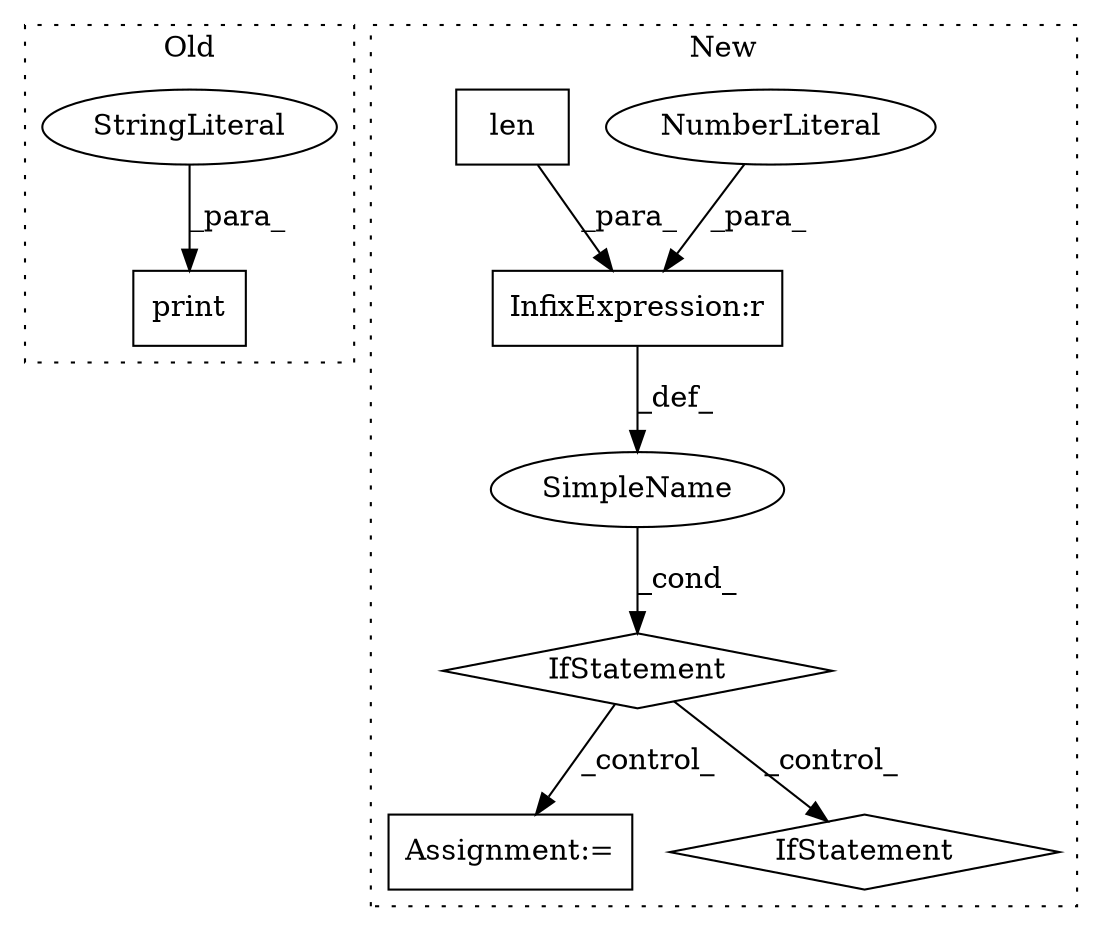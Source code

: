 digraph G {
subgraph cluster0 {
1 [label="print" a="32" s="3097,3122" l="6,1" shape="box"];
6 [label="StringLiteral" a="45" s="3103" l="19" shape="ellipse"];
label = "Old";
style="dotted";
}
subgraph cluster1 {
2 [label="IfStatement" a="25" s="2858,2884" l="4,2" shape="diamond"];
3 [label="InfixExpression:r" a="27" s="2879" l="4" shape="box"];
4 [label="Assignment:=" a="7" s="3263" l="1" shape="box"];
5 [label="SimpleName" a="42" s="" l="" shape="ellipse"];
7 [label="NumberLiteral" a="34" s="2883" l="1" shape="ellipse"];
8 [label="len" a="32" s="2862,2878" l="4,1" shape="box"];
9 [label="IfStatement" a="25" s="3037,3096" l="4,2" shape="diamond"];
label = "New";
style="dotted";
}
2 -> 4 [label="_control_"];
2 -> 9 [label="_control_"];
3 -> 5 [label="_def_"];
5 -> 2 [label="_cond_"];
6 -> 1 [label="_para_"];
7 -> 3 [label="_para_"];
8 -> 3 [label="_para_"];
}